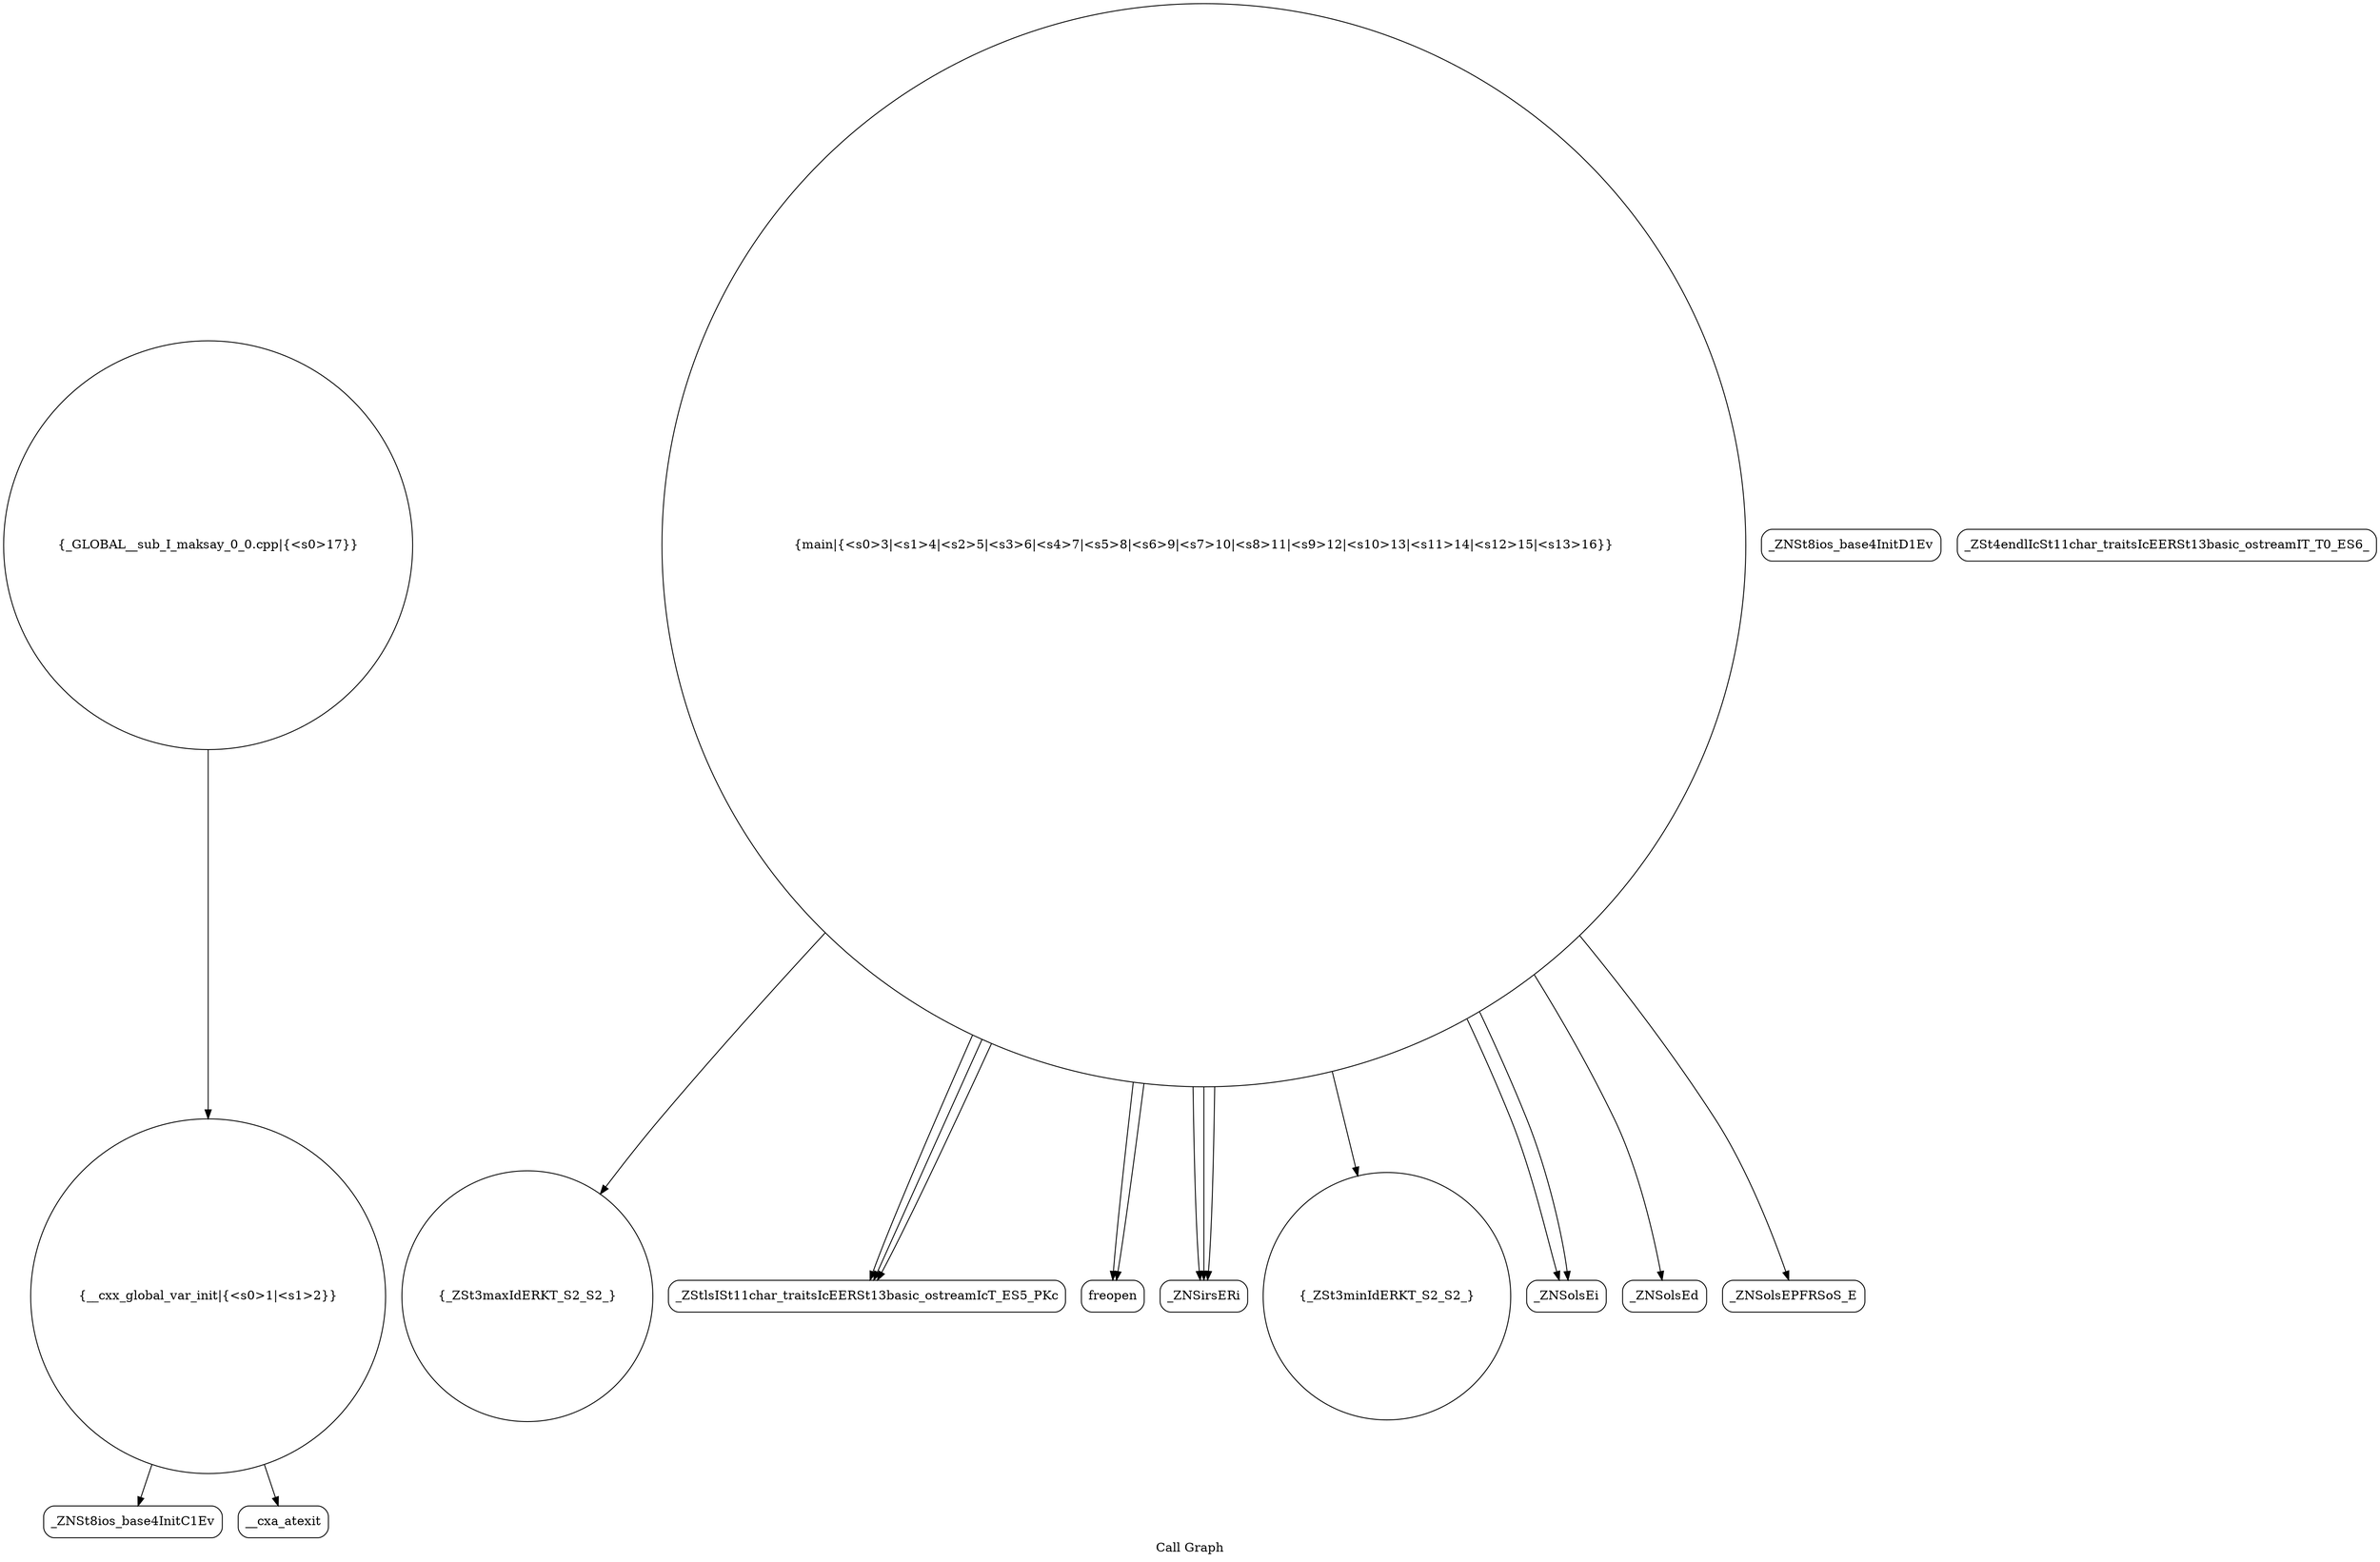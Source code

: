digraph "Call Graph" {
	label="Call Graph";

	Node0x55daab845610 [shape=record,shape=circle,label="{__cxx_global_var_init|{<s0>1|<s1>2}}"];
	Node0x55daab845610:s0 -> Node0x55daab845aa0[color=black];
	Node0x55daab845610:s1 -> Node0x55daab845ba0[color=black];
	Node0x55daab845da0 [shape=record,shape=circle,label="{_ZSt3maxIdERKT_S2_S2_}"];
	Node0x55daab846120 [shape=record,shape=circle,label="{_GLOBAL__sub_I_maksay_0_0.cpp|{<s0>17}}"];
	Node0x55daab846120:s0 -> Node0x55daab845610[color=black];
	Node0x55daab845b20 [shape=record,shape=Mrecord,label="{_ZNSt8ios_base4InitD1Ev}"];
	Node0x55daab845ea0 [shape=record,shape=Mrecord,label="{_ZStlsISt11char_traitsIcEERSt13basic_ostreamIcT_ES5_PKc}"];
	Node0x55daab845c20 [shape=record,shape=circle,label="{main|{<s0>3|<s1>4|<s2>5|<s3>6|<s4>7|<s5>8|<s6>9|<s7>10|<s8>11|<s9>12|<s10>13|<s11>14|<s12>15|<s13>16}}"];
	Node0x55daab845c20:s0 -> Node0x55daab845ca0[color=black];
	Node0x55daab845c20:s1 -> Node0x55daab845ca0[color=black];
	Node0x55daab845c20:s2 -> Node0x55daab845d20[color=black];
	Node0x55daab845c20:s3 -> Node0x55daab845d20[color=black];
	Node0x55daab845c20:s4 -> Node0x55daab845d20[color=black];
	Node0x55daab845c20:s5 -> Node0x55daab845da0[color=black];
	Node0x55daab845c20:s6 -> Node0x55daab845e20[color=black];
	Node0x55daab845c20:s7 -> Node0x55daab845ea0[color=black];
	Node0x55daab845c20:s8 -> Node0x55daab845f20[color=black];
	Node0x55daab845c20:s9 -> Node0x55daab845ea0[color=black];
	Node0x55daab845c20:s10 -> Node0x55daab845f20[color=black];
	Node0x55daab845c20:s11 -> Node0x55daab845ea0[color=black];
	Node0x55daab845c20:s12 -> Node0x55daab845fa0[color=black];
	Node0x55daab845c20:s13 -> Node0x55daab846020[color=black];
	Node0x55daab845fa0 [shape=record,shape=Mrecord,label="{_ZNSolsEd}"];
	Node0x55daab845d20 [shape=record,shape=Mrecord,label="{_ZNSirsERi}"];
	Node0x55daab8460a0 [shape=record,shape=Mrecord,label="{_ZSt4endlIcSt11char_traitsIcEERSt13basic_ostreamIT_T0_ES6_}"];
	Node0x55daab845aa0 [shape=record,shape=Mrecord,label="{_ZNSt8ios_base4InitC1Ev}"];
	Node0x55daab845e20 [shape=record,shape=circle,label="{_ZSt3minIdERKT_S2_S2_}"];
	Node0x55daab845ba0 [shape=record,shape=Mrecord,label="{__cxa_atexit}"];
	Node0x55daab845f20 [shape=record,shape=Mrecord,label="{_ZNSolsEi}"];
	Node0x55daab845ca0 [shape=record,shape=Mrecord,label="{freopen}"];
	Node0x55daab846020 [shape=record,shape=Mrecord,label="{_ZNSolsEPFRSoS_E}"];
}
